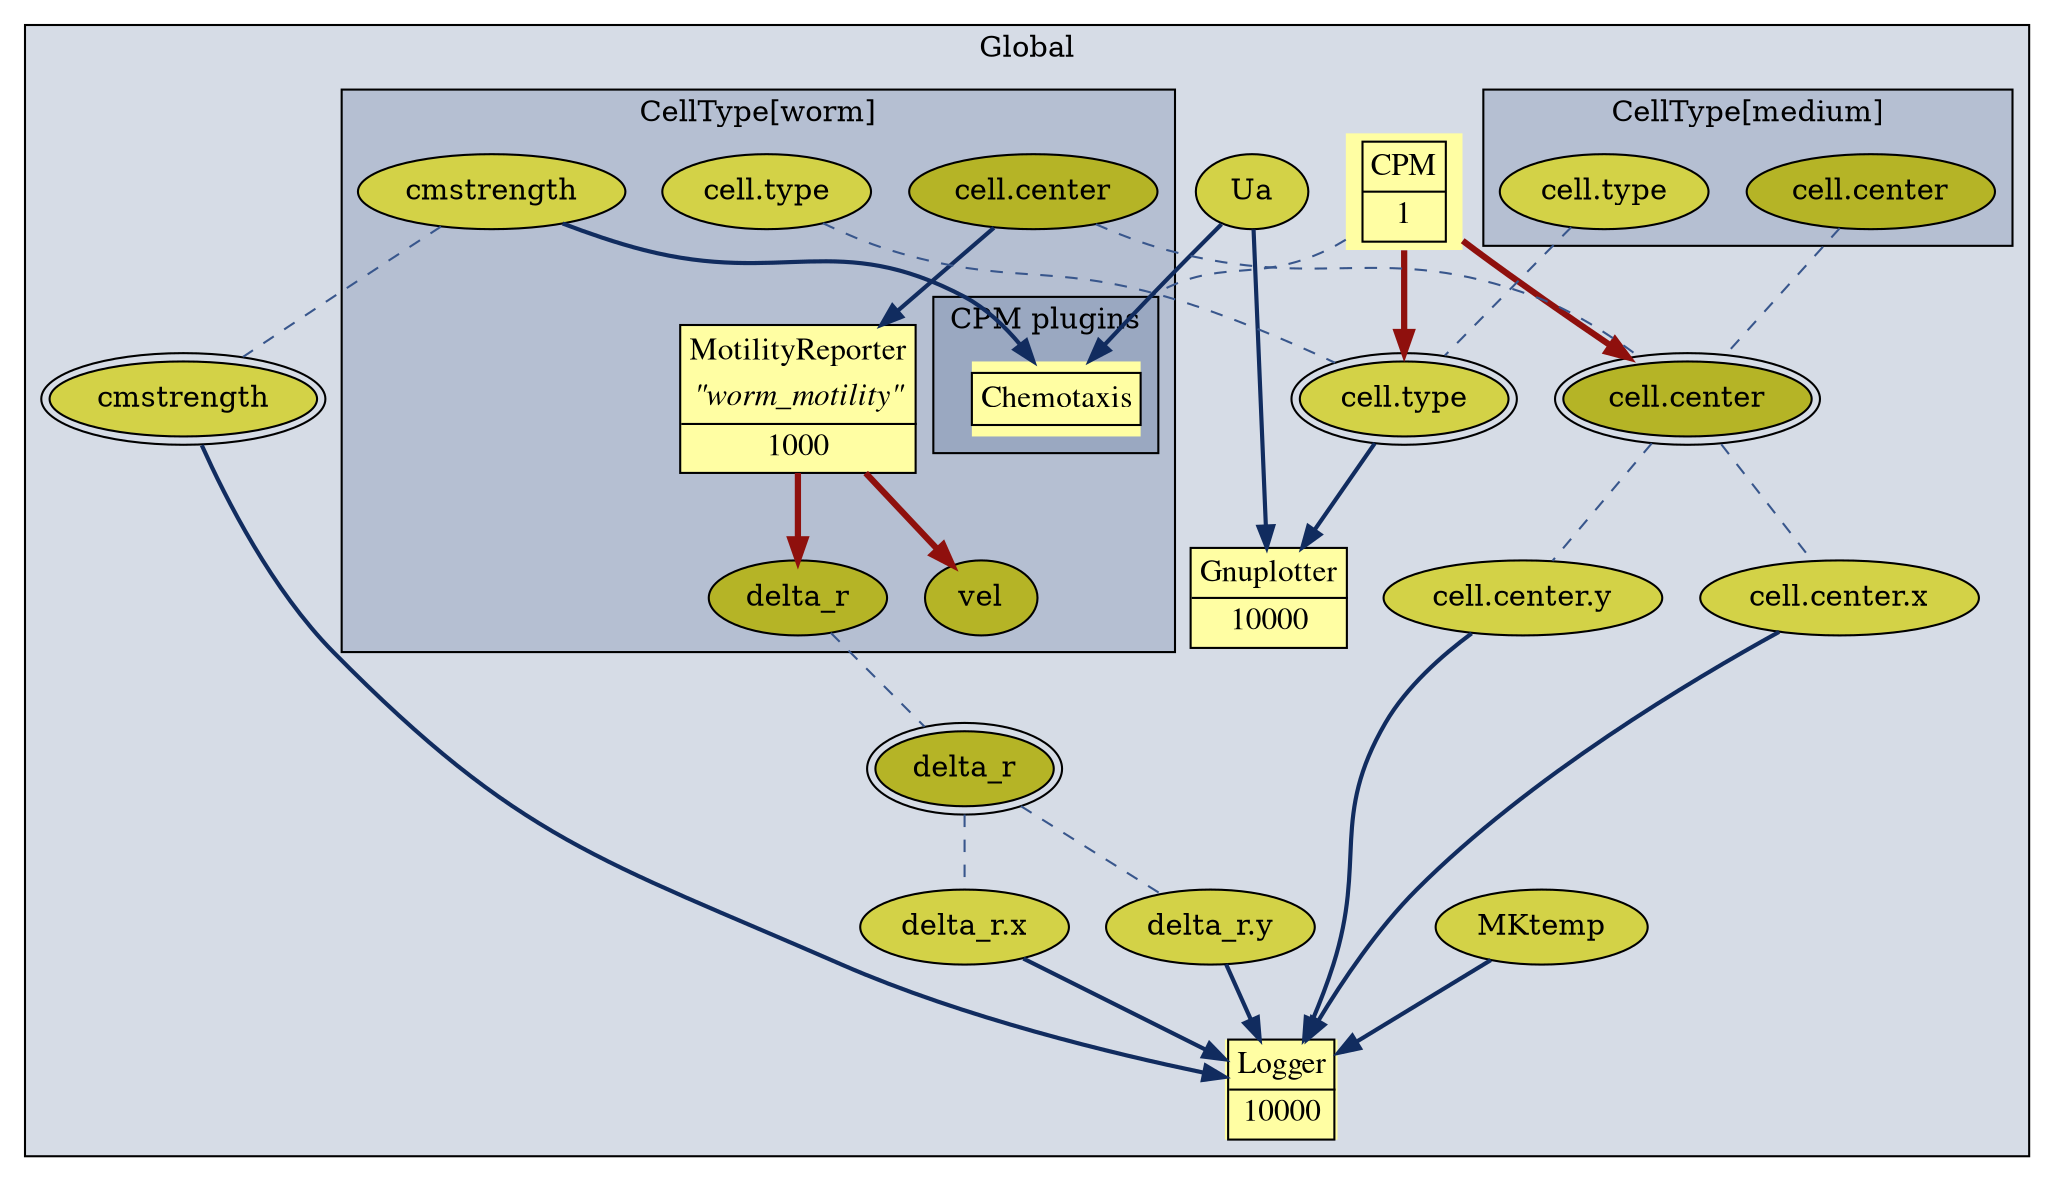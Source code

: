 digraph {
compound=true;
subgraph cluster{
labelloc="t";label="Global";bgcolor="#2341782f"
node[style=filled,fillcolor="#fffea3"]
CPM_0_1 [shape=plaintext, label=<<font face="times" point-size="15"><table cellborder="0" border="1" cellspacing="0" cellpadding="3">  <tr><td>CPM</td></tr><hr/><tr><td>1</td></tr></table></font>>, URL="morph://MorpheusModel/CPM" ]
Gnuplotter_0_10000[ shape=plaintext,  margin="0", label=<<font face="times" point-size="15"><table cellborder="0" border="1" cellspacing="0" cellpadding="3" align="center">
<tr><td>Gnuplotter</td></tr>
<hr/>
<tr><td>10000</td></tr></table></font>>, URL="morph://MorpheusModel/Analysis/Gnuplotter" ]
Logger_0_10000[ shape=plaintext,  margin="0", label=<<font face="times" point-size="15"><table cellborder="0" border="1" cellspacing="0" cellpadding="3" align="center">
<tr><td>Logger</td></tr>
<hr/>
<tr><td>10000</td></tr></table></font>>, URL="morph://MorpheusModel/Analysis/Logger" ]
MKtemp_0[label="MKtemp", fillcolor="#d3d247", URL="morph://MorpheusModel/Global/Constant[3]"]
Ua_0[label="Ua", fillcolor="#d3d247", URL="morph://MorpheusModel/Global/Field"]
cell_center_0[label="cell.center", fillcolor="#b5b426",peripheries=2]
cell_center_x_0[label="cell.center.x", fillcolor="#d3d247"]
cell_center_y_0[label="cell.center.y", fillcolor="#d3d247"]
cell_type_0[label="cell.type", fillcolor="#d3d247",peripheries=2]
cmstrength_0[label="cmstrength", fillcolor="#d3d247",peripheries=2]
delta_r_0[label="delta_r", fillcolor="#b5b426",peripheries=2]
delta_r_x_0[label="delta_r.x", fillcolor="#d3d247"]
delta_r_y_0[label="delta_r.y", fillcolor="#d3d247"]
subgraph cluster_1 {
label="CellType[worm]";
MotilityReporter_11480696856280444441[ shape=plaintext,  margin="0", label=<<font face="times" point-size="15"><table cellborder="0" border="1" cellspacing="0" cellpadding="3" align="center">
<tr><td>MotilityReporter</td></tr>
<tr><td><I>"worm_motility"</I></td></tr>
<hr/>
<tr><td>1000</td></tr></table></font>>, URL="morph://MorpheusModel/CellTypes/CellType[0]/MotilityReporter" ]
subgraph cluster_cpm1 {
label="CPM plugins";
Chemotaxis_1[ shape=plaintext,  margin="0", label=<<font face="times" point-size="15"><table cellborder="0" border="1" cellspacing="0" cellpadding="3" align="center" >
  <tr><td>Chemotaxis</td></tr>
</table></font>>, URL="morph://MorpheusModel/CellTypes/CellType[0]/Chemotaxis"];
}
cell_center_1[label="cell.center", fillcolor="#b5b426"]
cell_type_1[label="cell.type", fillcolor="#d3d247", URL="morph://MorpheusModel/CellTypes/CellType[0]"]
cmstrength_1[label="cmstrength", fillcolor="#d3d247", URL="morph://MorpheusModel/CellTypes/CellType[0]/Constant"]
delta_r_1[label="delta_r", fillcolor="#b5b426", URL="morph://MorpheusModel/CellTypes/CellType[0]/PropertyVector[1]"]
vel_1[label="vel", fillcolor="#b5b426", URL="morph://MorpheusModel/CellTypes/CellType[0]/PropertyVector[0]"]
}
subgraph cluster_2 {
label="CellType[medium]";
cell_center_2[label="cell.center", fillcolor="#b5b426"]
cell_type_2[label="cell.type", fillcolor="#d3d247", URL="morph://MorpheusModel/CellTypes/CellType[1]"]
}
subgraph cluster_3 {
label="CellType[Medium]";
}
}
CPM_0_1 -> Chemotaxis_1 [dir=none, style="dashed", penwidth=1, color="#38568c",lhead=cluster_cpm1] 

CPM_0_1 -> cell_center_0 [penwidth=3, color="#8f100d"] 

CPM_0_1 -> cell_type_0 [penwidth=3, color="#8f100d"] 

MKtemp_0 -> Logger_0_10000 [penwidth=2, color="#112c5f"] 

MotilityReporter_11480696856280444441 -> delta_r_1 [penwidth=3, color="#8f100d"] 

MotilityReporter_11480696856280444441 -> vel_1 [penwidth=3, color="#8f100d"] 

Ua_0 -> Chemotaxis_1 [penwidth=2, color="#112c5f"] 

Ua_0 -> Gnuplotter_0_10000 [penwidth=2, color="#112c5f"] 

cell_center_0 -> cell_center_x_0 [dir=none, style="dashed", penwidth=1, color="#38568c"] 

cell_center_0 -> cell_center_y_0 [dir=none, style="dashed", penwidth=1, color="#38568c"] 

cell_center_1 -> MotilityReporter_11480696856280444441 [penwidth=2, color="#112c5f"] 

cell_center_1 -> cell_center_0 [dir=none, style="dashed", penwidth=1, color="#38568c"] 

cell_center_2 -> cell_center_0 [dir=none, style="dashed", penwidth=1, color="#38568c"] 

cell_center_x_0 -> Logger_0_10000 [penwidth=2, color="#112c5f"] 

cell_center_y_0 -> Logger_0_10000 [penwidth=2, color="#112c5f"] 

cell_type_0 -> Gnuplotter_0_10000 [penwidth=2, color="#112c5f"] 

cell_type_1 -> cell_type_0 [dir=none, style="dashed", penwidth=1, color="#38568c"] 

cell_type_2 -> cell_type_0 [dir=none, style="dashed", penwidth=1, color="#38568c"] 

cmstrength_0 -> Logger_0_10000 [penwidth=2, color="#112c5f"] 

cmstrength_1 -> Chemotaxis_1 [penwidth=2, color="#112c5f"] 

cmstrength_1 -> cmstrength_0 [dir=none, style="dashed", penwidth=1, color="#38568c"] 

delta_r_0 -> delta_r_x_0 [dir=none, style="dashed", penwidth=1, color="#38568c"] 

delta_r_0 -> delta_r_y_0 [dir=none, style="dashed", penwidth=1, color="#38568c"] 

delta_r_1 -> delta_r_0 [dir=none, style="dashed", penwidth=1, color="#38568c"] 

delta_r_x_0 -> Logger_0_10000 [penwidth=2, color="#112c5f"] 

delta_r_y_0 -> Logger_0_10000 [penwidth=2, color="#112c5f"] 

}
